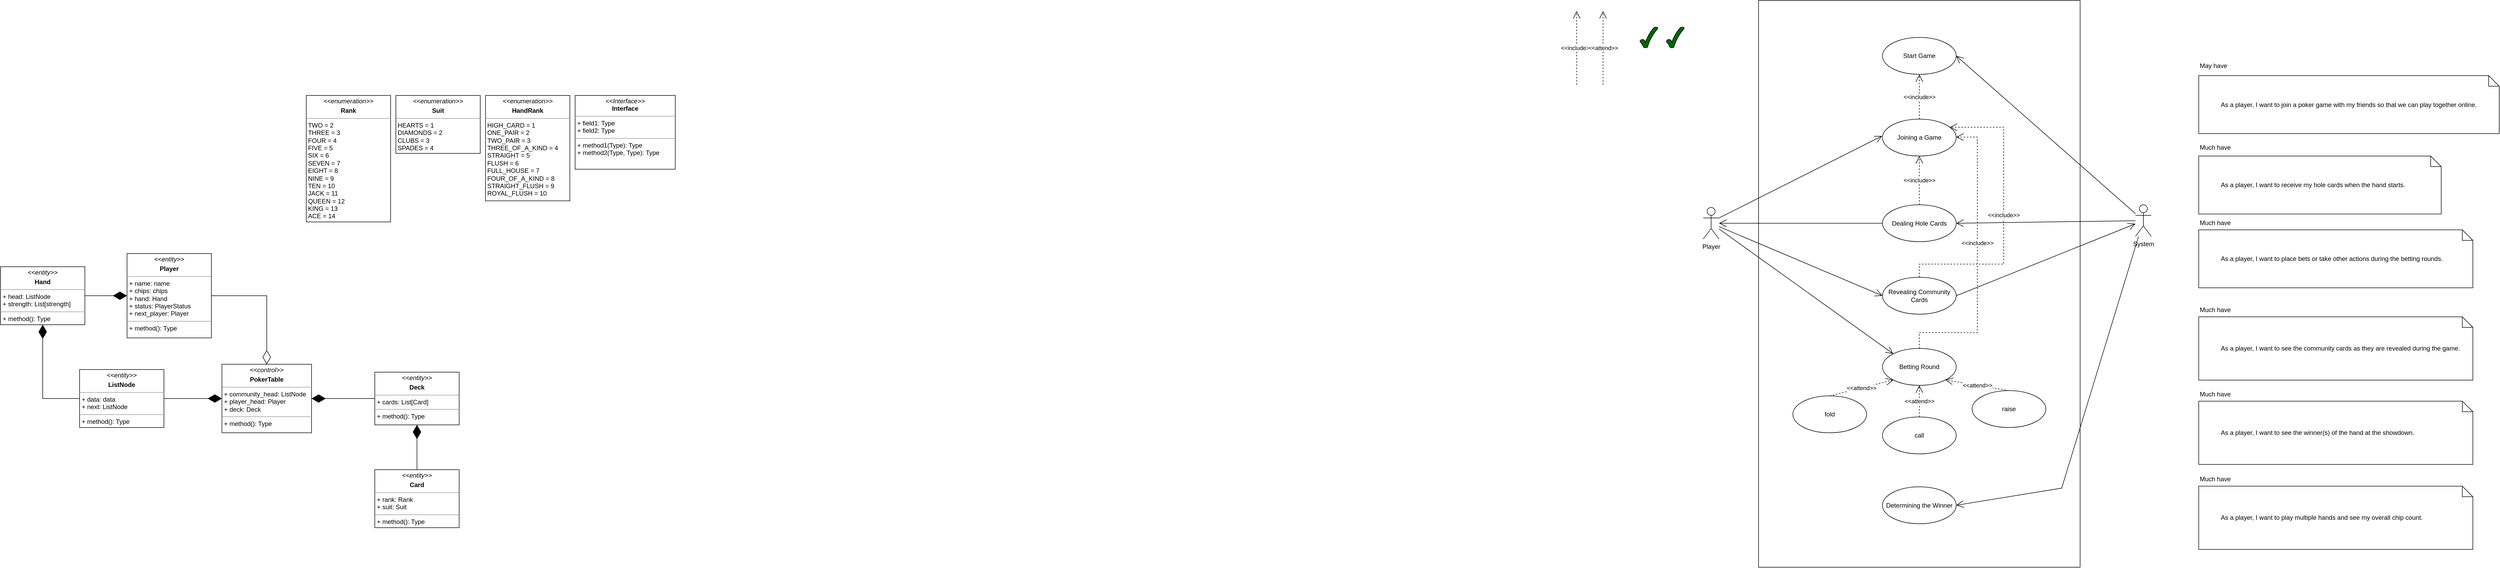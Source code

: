 <mxfile version="21.6.9" type="github">
  <diagram name="Page-1" id="uVypQQDLNSSu0vE7qaki">
    <mxGraphModel dx="1947" dy="1677" grid="1" gridSize="10" guides="1" tooltips="1" connect="1" arrows="1" fold="1" page="1" pageScale="1" pageWidth="850" pageHeight="1100" math="0" shadow="0">
      <root>
        <mxCell id="0" />
        <mxCell id="1" parent="0" />
        <mxCell id="BQRaxgCQvnD2v8AD4hpp-24" value="" style="verticalLabelPosition=bottom;verticalAlign=top;html=1;shape=mxgraph.basic.rect;fillColor2=none;strokeWidth=1;size=0;indent=5;fillColor=none;movable=1;resizable=1;rotatable=1;deletable=1;editable=1;locked=0;connectable=1;" parent="1" vertex="1">
          <mxGeometry x="2795" y="-950" width="610" height="1075" as="geometry" />
        </mxCell>
        <mxCell id="7NxPG_Tq_mu3tRVLG-84-17" value="&lt;p style=&quot;margin:0px;margin-top:4px;text-align:center;&quot;&gt;&lt;i&gt;&amp;lt;&amp;lt;Interface&amp;gt;&amp;gt;&lt;/i&gt;&lt;br/&gt;&lt;b&gt;Interface&lt;/b&gt;&lt;/p&gt;&lt;hr size=&quot;1&quot;/&gt;&lt;p style=&quot;margin:0px;margin-left:4px;&quot;&gt;+ field1: Type&lt;br/&gt;+ field2: Type&lt;/p&gt;&lt;hr size=&quot;1&quot;/&gt;&lt;p style=&quot;margin:0px;margin-left:4px;&quot;&gt;+ method1(Type): Type&lt;br/&gt;+ method2(Type, Type): Type&lt;/p&gt;" style="verticalAlign=top;align=left;overflow=fill;fontSize=12;fontFamily=Helvetica;html=1;whiteSpace=wrap;" parent="1" vertex="1">
          <mxGeometry x="550" y="-770" width="190" height="140" as="geometry" />
        </mxCell>
        <mxCell id="7NxPG_Tq_mu3tRVLG-84-18" value="&lt;p style=&quot;margin:0px;margin-top:4px;text-align:center;&quot;&gt;&lt;i style=&quot;border-color: var(--border-color);&quot;&gt;&amp;lt;&amp;lt;control&amp;gt;&amp;gt;&lt;/i&gt;&lt;b style=&quot;&quot;&gt;&lt;br&gt;&lt;/b&gt;&lt;/p&gt;&lt;p style=&quot;margin:0px;margin-top:4px;text-align:center;&quot;&gt;&lt;b&gt;PokerTable&lt;/b&gt;&lt;/p&gt;&lt;hr size=&quot;1&quot;&gt;&lt;p style=&quot;margin:0px;margin-left:4px;&quot;&gt;+ community_head: ListNode&lt;/p&gt;&lt;p style=&quot;margin:0px;margin-left:4px;&quot;&gt;+ player_head: Player&lt;br&gt;&lt;/p&gt;&lt;p style=&quot;margin:0px;margin-left:4px;&quot;&gt;+ deck: Deck&lt;/p&gt;&lt;hr size=&quot;1&quot;&gt;&lt;p style=&quot;margin:0px;margin-left:4px;&quot;&gt;+ method(): Type&lt;/p&gt;" style="verticalAlign=top;align=left;overflow=fill;fontSize=12;fontFamily=Helvetica;html=1;whiteSpace=wrap;" parent="1" vertex="1">
          <mxGeometry x="-120" y="-260" width="170" height="130" as="geometry" />
        </mxCell>
        <mxCell id="7NxPG_Tq_mu3tRVLG-84-19" value="&lt;p style=&quot;margin:0px;margin-top:4px;text-align:center;&quot;&gt;&lt;i style=&quot;border-color: var(--border-color);&quot;&gt;&amp;lt;&amp;lt;entity&amp;gt;&amp;gt;&lt;/i&gt;&lt;b style=&quot;&quot;&gt;&lt;br&gt;&lt;/b&gt;&lt;/p&gt;&lt;p style=&quot;margin:0px;margin-top:4px;text-align:center;&quot;&gt;&lt;b&gt;Player&lt;/b&gt;&lt;/p&gt;&lt;hr size=&quot;1&quot;&gt;&lt;p style=&quot;margin:0px;margin-left:4px;&quot;&gt;+ name: name&lt;/p&gt;&lt;p style=&quot;margin:0px;margin-left:4px;&quot;&gt;+ chips: chips&lt;br&gt;&lt;/p&gt;&lt;p style=&quot;margin:0px;margin-left:4px;&quot;&gt;+ hand: Hand&lt;br&gt;&lt;/p&gt;&lt;p style=&quot;margin:0px;margin-left:4px;&quot;&gt;+ status: PlayerStatus&lt;br&gt;&lt;/p&gt;&lt;p style=&quot;margin:0px;margin-left:4px;&quot;&gt;+ next_player: Player&lt;br&gt;&lt;/p&gt;&lt;hr size=&quot;1&quot;&gt;&lt;p style=&quot;margin:0px;margin-left:4px;&quot;&gt;+ method(): Type&lt;/p&gt;" style="verticalAlign=top;align=left;overflow=fill;fontSize=12;fontFamily=Helvetica;html=1;whiteSpace=wrap;" parent="1" vertex="1">
          <mxGeometry x="-300" y="-470" width="160" height="160" as="geometry" />
        </mxCell>
        <mxCell id="7NxPG_Tq_mu3tRVLG-84-26" style="edgeStyle=orthogonalEdgeStyle;rounded=0;orthogonalLoop=1;jettySize=auto;html=1;exitX=0.5;exitY=1;exitDx=0;exitDy=0;" parent="1" edge="1">
          <mxGeometry relative="1" as="geometry">
            <mxPoint x="330.0" y="-620" as="sourcePoint" />
            <mxPoint x="330.0" y="-620" as="targetPoint" />
          </mxGeometry>
        </mxCell>
        <mxCell id="7NxPG_Tq_mu3tRVLG-84-27" value="&lt;p style=&quot;margin:0px;margin-top:4px;text-align:center;&quot;&gt;&lt;i style=&quot;border-color: var(--border-color);&quot;&gt;&amp;lt;&amp;lt;enumeration&amp;gt;&amp;gt;&lt;/i&gt;&lt;b style=&quot;&quot;&gt;&lt;br&gt;&lt;/b&gt;&lt;/p&gt;&lt;p style=&quot;margin:0px;margin-top:4px;text-align:center;&quot;&gt;&lt;b&gt;Rank&lt;/b&gt;&lt;/p&gt;&lt;hr size=&quot;1&quot;&gt;&amp;nbsp;TWO = 2&lt;br&gt;&amp;nbsp;THREE = 3&lt;br&gt;&amp;nbsp;FOUR = 4&lt;br&gt;&amp;nbsp;FIVE = 5&lt;br&gt;&amp;nbsp;SIX = 6&lt;br&gt;&amp;nbsp;SEVEN = 7&lt;br&gt;&amp;nbsp;EIGHT = 8&lt;br&gt;&amp;nbsp;NINE = 9&lt;br&gt;&amp;nbsp;TEN = 10&lt;br&gt;&amp;nbsp;JACK = 11&lt;br&gt;&amp;nbsp;QUEEN = 12&lt;br&gt;&amp;nbsp;KING = 13&lt;br&gt;&amp;nbsp;ACE = 14&lt;br&gt;&lt;br&gt;&lt;p style=&quot;margin:0px;margin-left:4px;&quot;&gt;&lt;/p&gt;" style="verticalAlign=top;align=left;overflow=fill;fontSize=12;fontFamily=Helvetica;html=1;whiteSpace=wrap;" parent="1" vertex="1">
          <mxGeometry x="40" y="-770" width="160" height="240" as="geometry" />
        </mxCell>
        <mxCell id="7NxPG_Tq_mu3tRVLG-84-29" value="&lt;p style=&quot;margin:0px;margin-top:4px;text-align:center;&quot;&gt;&lt;i style=&quot;border-color: var(--border-color);&quot;&gt;&amp;lt;&amp;lt;entity&amp;gt;&amp;gt;&lt;/i&gt;&lt;b style=&quot;&quot;&gt;&lt;br&gt;&lt;/b&gt;&lt;/p&gt;&lt;p style=&quot;margin:0px;margin-top:4px;text-align:center;&quot;&gt;&lt;b&gt;ListNode&lt;/b&gt;&lt;/p&gt;&lt;hr size=&quot;1&quot;&gt;&lt;p style=&quot;margin:0px;margin-left:4px;&quot;&gt;+ data: data&lt;/p&gt;&lt;p style=&quot;margin: 0px 0px 0px 4px;&quot;&gt;+ next: ListNode&lt;br&gt;&lt;/p&gt;&lt;hr size=&quot;1&quot;&gt;&lt;p style=&quot;margin:0px;margin-left:4px;&quot;&gt;+ method(): Type&lt;/p&gt;" style="verticalAlign=top;align=left;overflow=fill;fontSize=12;fontFamily=Helvetica;html=1;whiteSpace=wrap;" parent="1" vertex="1">
          <mxGeometry x="-390" y="-250" width="160" height="110" as="geometry" />
        </mxCell>
        <mxCell id="lx3yEEKkzTqISbTK3qfr-2" value="&lt;p style=&quot;margin:0px;margin-top:4px;text-align:center;&quot;&gt;&lt;i style=&quot;border-color: var(--border-color);&quot;&gt;&amp;lt;&amp;lt;enumeration&amp;gt;&amp;gt;&lt;/i&gt;&lt;b style=&quot;&quot;&gt;&lt;br&gt;&lt;/b&gt;&lt;/p&gt;&lt;p style=&quot;margin:0px;margin-top:4px;text-align:center;&quot;&gt;&lt;b&gt;Suit&lt;/b&gt;&lt;/p&gt;&lt;hr size=&quot;1&quot;&gt;&amp;nbsp;HEARTS = 1&lt;br style=&quot;border-color: var(--border-color);&quot;&gt;&amp;nbsp;DIAMONDS = 2&lt;br style=&quot;border-color: var(--border-color);&quot;&gt;&amp;nbsp;CLUBS = 3&lt;br style=&quot;border-color: var(--border-color);&quot;&gt;&amp;nbsp;SPADES = 4&lt;br&gt;&lt;br&gt;&lt;br&gt;&lt;p style=&quot;margin:0px;margin-left:4px;&quot;&gt;&lt;/p&gt;" style="verticalAlign=top;align=left;overflow=fill;fontSize=12;fontFamily=Helvetica;html=1;whiteSpace=wrap;" parent="1" vertex="1">
          <mxGeometry x="210" y="-770" width="160" height="110" as="geometry" />
        </mxCell>
        <mxCell id="lx3yEEKkzTqISbTK3qfr-3" value="&lt;p style=&quot;margin:0px;margin-top:4px;text-align:center;&quot;&gt;&lt;i style=&quot;border-color: var(--border-color);&quot;&gt;&amp;lt;&amp;lt;enumeration&amp;gt;&amp;gt;&lt;/i&gt;&lt;b style=&quot;&quot;&gt;&lt;br&gt;&lt;/b&gt;&lt;/p&gt;&lt;p style=&quot;margin:0px;margin-top:4px;text-align:center;&quot;&gt;&lt;b style=&quot;border-color: var(--border-color);&quot;&gt;HandRank&lt;/b&gt;&lt;br&gt;&lt;/p&gt;&lt;hr size=&quot;1&quot;&gt;&amp;nbsp;HIGH_CARD = 1&lt;br style=&quot;border-color: var(--border-color);&quot;&gt;&amp;nbsp;ONE_PAIR = 2&lt;br style=&quot;border-color: var(--border-color);&quot;&gt;&amp;nbsp;TWO_PAIR = 3&lt;br style=&quot;border-color: var(--border-color);&quot;&gt;&amp;nbsp;THREE_OF_A_KIND = 4&lt;br&gt;&amp;nbsp;STRAIGHT = 5&lt;br&gt;&amp;nbsp;FLUSH = 6&lt;br&gt;&amp;nbsp;FULL_HOUSE = 7&lt;br&gt;&amp;nbsp;FOUR_OF_A_KIND = 8&lt;br style=&quot;border-color: var(--border-color);&quot;&gt;&amp;nbsp;STRAIGHT_FLUSH = 9&lt;br&gt;&amp;nbsp;ROYAL_FLUSH = 10&lt;br style=&quot;border-color: var(--border-color);&quot;&gt;&lt;p style=&quot;margin:0px;margin-left:4px;&quot;&gt;&lt;/p&gt;" style="verticalAlign=top;align=left;overflow=fill;fontSize=12;fontFamily=Helvetica;html=1;whiteSpace=wrap;" parent="1" vertex="1">
          <mxGeometry x="380" y="-770" width="160" height="200" as="geometry" />
        </mxCell>
        <mxCell id="lx3yEEKkzTqISbTK3qfr-10" value="&lt;p style=&quot;margin:0px;margin-top:4px;text-align:center;&quot;&gt;&lt;i style=&quot;border-color: var(--border-color);&quot;&gt;&amp;lt;&amp;lt;entity&amp;gt;&amp;gt;&lt;/i&gt;&lt;b style=&quot;&quot;&gt;&lt;br&gt;&lt;/b&gt;&lt;/p&gt;&lt;p style=&quot;margin:0px;margin-top:4px;text-align:center;&quot;&gt;&lt;b&gt;Deck&lt;/b&gt;&lt;/p&gt;&lt;hr size=&quot;1&quot;&gt;&lt;p style=&quot;margin:0px;margin-left:4px;&quot;&gt;+ cards: List[Card]&lt;/p&gt;&lt;hr size=&quot;1&quot;&gt;&lt;p style=&quot;margin:0px;margin-left:4px;&quot;&gt;+ method(): Type&lt;/p&gt;" style="verticalAlign=top;align=left;overflow=fill;fontSize=12;fontFamily=Helvetica;html=1;whiteSpace=wrap;" parent="1" vertex="1">
          <mxGeometry x="170" y="-245" width="160" height="100" as="geometry" />
        </mxCell>
        <mxCell id="lx3yEEKkzTqISbTK3qfr-11" value="&lt;p style=&quot;margin:0px;margin-top:4px;text-align:center;&quot;&gt;&lt;i style=&quot;border-color: var(--border-color);&quot;&gt;&amp;lt;&amp;lt;entity&amp;gt;&amp;gt;&lt;/i&gt;&lt;b style=&quot;&quot;&gt;&lt;br&gt;&lt;/b&gt;&lt;/p&gt;&lt;p style=&quot;margin:0px;margin-top:4px;text-align:center;&quot;&gt;&lt;b&gt;Hand&lt;/b&gt;&lt;/p&gt;&lt;hr size=&quot;1&quot;&gt;&lt;p style=&quot;border-color: var(--border-color); margin: 0px 0px 0px 4px;&quot;&gt;+ head: ListNode&lt;/p&gt;&lt;p style=&quot;border-color: var(--border-color); margin: 0px 0px 0px 4px;&quot;&gt;+ strength: List[strength]&lt;/p&gt;&lt;hr size=&quot;1&quot;&gt;&lt;p style=&quot;margin:0px;margin-left:4px;&quot;&gt;+ method(): Type&lt;/p&gt;" style="verticalAlign=top;align=left;overflow=fill;fontSize=12;fontFamily=Helvetica;html=1;whiteSpace=wrap;" parent="1" vertex="1">
          <mxGeometry x="-540" y="-445" width="160" height="110" as="geometry" />
        </mxCell>
        <mxCell id="lx3yEEKkzTqISbTK3qfr-12" value="&lt;p style=&quot;margin:0px;margin-top:4px;text-align:center;&quot;&gt;&lt;i style=&quot;border-color: var(--border-color);&quot;&gt;&amp;lt;&amp;lt;entity&amp;gt;&amp;gt;&lt;/i&gt;&lt;b style=&quot;&quot;&gt;&lt;br&gt;&lt;/b&gt;&lt;/p&gt;&lt;p style=&quot;margin:0px;margin-top:4px;text-align:center;&quot;&gt;&lt;b style=&quot;border-color: var(--border-color);&quot;&gt;Card&lt;/b&gt;&lt;br&gt;&lt;/p&gt;&lt;hr size=&quot;1&quot;&gt;&lt;p style=&quot;border-color: var(--border-color); margin: 0px 0px 0px 4px;&quot;&gt;+ rank: Rank&lt;/p&gt;&lt;p style=&quot;border-color: var(--border-color); margin: 0px 0px 0px 4px;&quot;&gt;+ suit: Suit&lt;/p&gt;&lt;hr size=&quot;1&quot;&gt;&lt;p style=&quot;margin:0px;margin-left:4px;&quot;&gt;+ method(): Type&lt;/p&gt;" style="verticalAlign=top;align=left;overflow=fill;fontSize=12;fontFamily=Helvetica;html=1;whiteSpace=wrap;" parent="1" vertex="1">
          <mxGeometry x="170" y="-60" width="160" height="110" as="geometry" />
        </mxCell>
        <mxCell id="lx3yEEKkzTqISbTK3qfr-14" value="" style="endArrow=diamondThin;endFill=1;endSize=24;html=1;rounded=0;exitX=0.5;exitY=0;exitDx=0;exitDy=0;entryX=0.5;entryY=1;entryDx=0;entryDy=0;" parent="1" source="lx3yEEKkzTqISbTK3qfr-12" target="lx3yEEKkzTqISbTK3qfr-10" edge="1">
          <mxGeometry width="160" relative="1" as="geometry">
            <mxPoint x="195" as="sourcePoint" />
            <mxPoint x="275" y="-20" as="targetPoint" />
          </mxGeometry>
        </mxCell>
        <mxCell id="lx3yEEKkzTqISbTK3qfr-17" value="" style="endArrow=diamondThin;endFill=1;endSize=24;html=1;rounded=0;entryX=0;entryY=0.5;entryDx=0;entryDy=0;exitX=1;exitY=0.5;exitDx=0;exitDy=0;" parent="1" source="lx3yEEKkzTqISbTK3qfr-11" target="7NxPG_Tq_mu3tRVLG-84-19" edge="1">
          <mxGeometry width="160" relative="1" as="geometry">
            <mxPoint x="-410" y="-75" as="sourcePoint" />
            <mxPoint x="-250" y="-75" as="targetPoint" />
          </mxGeometry>
        </mxCell>
        <mxCell id="lx3yEEKkzTqISbTK3qfr-20" value="" style="endArrow=diamondThin;endFill=1;endSize=24;html=1;rounded=0;entryX=1;entryY=0.5;entryDx=0;entryDy=0;exitX=0;exitY=0.5;exitDx=0;exitDy=0;" parent="1" source="lx3yEEKkzTqISbTK3qfr-10" target="7NxPG_Tq_mu3tRVLG-84-18" edge="1">
          <mxGeometry width="160" relative="1" as="geometry">
            <mxPoint x="-70" y="-80" as="sourcePoint" />
            <mxPoint x="90" y="-80" as="targetPoint" />
            <Array as="points" />
          </mxGeometry>
        </mxCell>
        <mxCell id="lx3yEEKkzTqISbTK3qfr-21" value="" style="endArrow=diamondThin;endFill=0;endSize=24;html=1;rounded=0;entryX=0.5;entryY=0;entryDx=0;entryDy=0;exitX=1;exitY=0.5;exitDx=0;exitDy=0;" parent="1" source="7NxPG_Tq_mu3tRVLG-84-19" target="7NxPG_Tq_mu3tRVLG-84-18" edge="1">
          <mxGeometry width="160" relative="1" as="geometry">
            <mxPoint x="-70" y="-400" as="sourcePoint" />
            <mxPoint x="90" y="-400" as="targetPoint" />
            <Array as="points">
              <mxPoint x="-35" y="-390" />
            </Array>
          </mxGeometry>
        </mxCell>
        <mxCell id="BQRaxgCQvnD2v8AD4hpp-1" value="" style="endArrow=diamondThin;endFill=1;endSize=24;html=1;rounded=0;entryX=0.5;entryY=1;entryDx=0;entryDy=0;exitX=0;exitY=0.5;exitDx=0;exitDy=0;" parent="1" source="7NxPG_Tq_mu3tRVLG-84-29" target="lx3yEEKkzTqISbTK3qfr-11" edge="1">
          <mxGeometry width="160" relative="1" as="geometry">
            <mxPoint x="-390" y="-260" as="sourcePoint" />
            <mxPoint x="-300" y="-260" as="targetPoint" />
            <Array as="points">
              <mxPoint x="-460" y="-195" />
            </Array>
          </mxGeometry>
        </mxCell>
        <mxCell id="BQRaxgCQvnD2v8AD4hpp-2" value="" style="endArrow=diamondThin;endFill=1;endSize=24;html=1;rounded=0;entryX=0;entryY=0.5;entryDx=0;entryDy=0;exitX=1;exitY=0.5;exitDx=0;exitDy=0;" parent="1" source="7NxPG_Tq_mu3tRVLG-84-29" target="7NxPG_Tq_mu3tRVLG-84-18" edge="1">
          <mxGeometry width="160" relative="1" as="geometry">
            <mxPoint x="-230" y="-190" as="sourcePoint" />
            <mxPoint x="-140" y="-190" as="targetPoint" />
          </mxGeometry>
        </mxCell>
        <mxCell id="BQRaxgCQvnD2v8AD4hpp-8" value="&lt;blockquote style=&quot;margin: 0 0 0 40px; border: none; padding: 0px;&quot;&gt;As a player, I want to see the community cards as they are revealed during the game.&lt;br&gt;&lt;/blockquote&gt;" style="shape=note;size=20;whiteSpace=wrap;html=1;align=left;fillColor=none;" parent="1" vertex="1">
          <mxGeometry x="3630" y="-350" width="520" height="120" as="geometry" />
        </mxCell>
        <mxCell id="BQRaxgCQvnD2v8AD4hpp-17" value="Player" style="shape=umlActor;verticalLabelPosition=bottom;verticalAlign=top;html=1;" parent="1" vertex="1">
          <mxGeometry x="2690" y="-557.5" width="30" height="60" as="geometry" />
        </mxCell>
        <mxCell id="BQRaxgCQvnD2v8AD4hpp-19" value="Betting Round" style="ellipse;whiteSpace=wrap;html=1;" parent="1" vertex="1">
          <mxGeometry x="3030" y="-290" width="140" height="70" as="geometry" />
        </mxCell>
        <mxCell id="BQRaxgCQvnD2v8AD4hpp-21" value="" style="endArrow=open;endFill=1;endSize=12;html=1;rounded=0;entryX=-0.004;entryY=0.457;entryDx=0;entryDy=0;entryPerimeter=0;exitX=1;exitY=0.333;exitDx=0;exitDy=0;exitPerimeter=0;" parent="1" source="BQRaxgCQvnD2v8AD4hpp-17" target="BQRaxgCQvnD2v8AD4hpp-27" edge="1">
          <mxGeometry width="160" relative="1" as="geometry">
            <mxPoint x="2770" y="-630" as="sourcePoint" />
            <mxPoint x="2770" y="-620" as="targetPoint" />
          </mxGeometry>
        </mxCell>
        <mxCell id="BQRaxgCQvnD2v8AD4hpp-25" value="System" style="shape=umlActor;verticalLabelPosition=bottom;verticalAlign=top;html=1;" parent="1" vertex="1">
          <mxGeometry x="3510" y="-562.5" width="30" height="60" as="geometry" />
        </mxCell>
        <mxCell id="BQRaxgCQvnD2v8AD4hpp-27" value="Joining a Game" style="ellipse;whiteSpace=wrap;html=1;" parent="1" vertex="1">
          <mxGeometry x="3030" y="-725" width="140" height="70" as="geometry" />
        </mxCell>
        <mxCell id="BQRaxgCQvnD2v8AD4hpp-37" value="raise" style="ellipse;whiteSpace=wrap;html=1;" parent="1" vertex="1">
          <mxGeometry x="3200" y="-210" width="140" height="70" as="geometry" />
        </mxCell>
        <mxCell id="BQRaxgCQvnD2v8AD4hpp-38" value="call" style="ellipse;whiteSpace=wrap;html=1;" parent="1" vertex="1">
          <mxGeometry x="3030" y="-160" width="140" height="70" as="geometry" />
        </mxCell>
        <mxCell id="BQRaxgCQvnD2v8AD4hpp-39" value="fold" style="ellipse;whiteSpace=wrap;html=1;" parent="1" vertex="1">
          <mxGeometry x="2860" y="-200" width="140" height="70" as="geometry" />
        </mxCell>
        <mxCell id="BQRaxgCQvnD2v8AD4hpp-41" value="&amp;lt;&amp;lt;attend&amp;gt;&amp;gt;" style="endArrow=open;endSize=12;dashed=1;html=1;rounded=0;exitX=0.5;exitY=0;exitDx=0;exitDy=0;entryX=1;entryY=1;entryDx=0;entryDy=0;" parent="1" source="BQRaxgCQvnD2v8AD4hpp-37" target="BQRaxgCQvnD2v8AD4hpp-19" edge="1">
          <mxGeometry width="160" relative="1" as="geometry">
            <mxPoint x="3200" y="-181.5" as="sourcePoint" />
            <mxPoint x="3200" y="-257.5" as="targetPoint" />
          </mxGeometry>
        </mxCell>
        <mxCell id="BQRaxgCQvnD2v8AD4hpp-42" value="&amp;lt;&amp;lt;attend&amp;gt;&amp;gt;" style="endArrow=open;endSize=12;dashed=1;html=1;rounded=0;entryX=0.5;entryY=1;entryDx=0;entryDy=0;exitX=0.5;exitY=0;exitDx=0;exitDy=0;" parent="1" source="BQRaxgCQvnD2v8AD4hpp-38" target="BQRaxgCQvnD2v8AD4hpp-19" edge="1">
          <mxGeometry width="160" relative="1" as="geometry">
            <mxPoint x="3180" y="-148.75" as="sourcePoint" />
            <mxPoint x="3250" y="-248.75" as="targetPoint" />
          </mxGeometry>
        </mxCell>
        <mxCell id="BQRaxgCQvnD2v8AD4hpp-44" value="&amp;lt;&amp;lt;attend&amp;gt;&amp;gt;" style="endArrow=open;endSize=12;dashed=1;html=1;rounded=0;exitX=0.5;exitY=0;exitDx=0;exitDy=0;entryX=0;entryY=1;entryDx=0;entryDy=0;" parent="1" source="BQRaxgCQvnD2v8AD4hpp-39" target="BQRaxgCQvnD2v8AD4hpp-19" edge="1">
          <mxGeometry width="160" relative="1" as="geometry">
            <mxPoint x="3160" y="-63.75" as="sourcePoint" />
            <mxPoint x="3270" y="-153.75" as="targetPoint" />
          </mxGeometry>
        </mxCell>
        <mxCell id="kD0prJSjj4pnY93BC7ym-3" value="" style="verticalLabelPosition=bottom;verticalAlign=top;html=1;shape=mxgraph.basic.tick;fillColor=#006600;" vertex="1" parent="1">
          <mxGeometry x="2620" y="-900" width="34" height="40" as="geometry" />
        </mxCell>
        <mxCell id="kD0prJSjj4pnY93BC7ym-7" value="Start Game" style="ellipse;whiteSpace=wrap;html=1;" vertex="1" parent="1">
          <mxGeometry x="3030" y="-880" width="140" height="70" as="geometry" />
        </mxCell>
        <mxCell id="kD0prJSjj4pnY93BC7ym-14" value="&lt;blockquote style=&quot;margin: 0 0 0 40px; border: none; padding: 0px;&quot;&gt;As a player, I want to join a poker game with my friends so that we can play together online.&lt;br&gt;&lt;/blockquote&gt;" style="shape=note;size=20;whiteSpace=wrap;html=1;align=left;fillColor=none;" vertex="1" parent="1">
          <mxGeometry x="3630" y="-807.5" width="570" height="110" as="geometry" />
        </mxCell>
        <mxCell id="kD0prJSjj4pnY93BC7ym-16" value="&lt;blockquote style=&quot;margin: 0 0 0 40px; border: none; padding: 0px;&quot;&gt;As a player, I want to receive my hole cards when the hand starts.&lt;br&gt;&lt;/blockquote&gt;" style="shape=note;size=20;whiteSpace=wrap;html=1;align=left;fillColor=none;" vertex="1" parent="1">
          <mxGeometry x="3630" y="-655" width="460" height="110" as="geometry" />
        </mxCell>
        <mxCell id="kD0prJSjj4pnY93BC7ym-17" value="&lt;blockquote style=&quot;margin: 0 0 0 40px; border: none; padding: 0px;&quot;&gt;As a player, I want to place bets or take other actions during the betting rounds.&lt;br&gt;&lt;/blockquote&gt;" style="shape=note;size=20;whiteSpace=wrap;html=1;align=left;fillColor=none;" vertex="1" parent="1">
          <mxGeometry x="3630" y="-515" width="520" height="110" as="geometry" />
        </mxCell>
        <mxCell id="kD0prJSjj4pnY93BC7ym-18" value="&lt;blockquote style=&quot;margin: 0 0 0 40px; border: none; padding: 0px;&quot;&gt;As a player, I want to see the winner(s) of the hand at the showdown.&lt;br&gt;&lt;/blockquote&gt;" style="shape=note;size=20;whiteSpace=wrap;html=1;align=left;fillColor=none;" vertex="1" parent="1">
          <mxGeometry x="3630" y="-190" width="520" height="120" as="geometry" />
        </mxCell>
        <mxCell id="kD0prJSjj4pnY93BC7ym-19" value="&lt;blockquote style=&quot;margin: 0 0 0 40px; border: none; padding: 0px;&quot;&gt;As a player, I want to play multiple hands and see my overall chip count.&lt;br&gt;&lt;/blockquote&gt;" style="shape=note;size=20;whiteSpace=wrap;html=1;align=left;fillColor=none;" vertex="1" parent="1">
          <mxGeometry x="3630" y="-28.75" width="520" height="120" as="geometry" />
        </mxCell>
        <mxCell id="kD0prJSjj4pnY93BC7ym-20" value="May have" style="text;whiteSpace=wrap;" vertex="1" parent="1">
          <mxGeometry x="3630" y="-840" width="80" height="27.5" as="geometry" />
        </mxCell>
        <mxCell id="kD0prJSjj4pnY93BC7ym-21" value="Much have" style="text;whiteSpace=wrap;" vertex="1" parent="1">
          <mxGeometry x="3630" y="-685" width="80" height="27.5" as="geometry" />
        </mxCell>
        <mxCell id="kD0prJSjj4pnY93BC7ym-22" value="Much have" style="text;whiteSpace=wrap;" vertex="1" parent="1">
          <mxGeometry x="3630" y="-542.5" width="80" height="27.5" as="geometry" />
        </mxCell>
        <mxCell id="kD0prJSjj4pnY93BC7ym-23" value="Much have" style="text;whiteSpace=wrap;" vertex="1" parent="1">
          <mxGeometry x="3630" y="-377.5" width="80" height="27.5" as="geometry" />
        </mxCell>
        <mxCell id="kD0prJSjj4pnY93BC7ym-24" value="Much have" style="text;whiteSpace=wrap;" vertex="1" parent="1">
          <mxGeometry x="3630" y="-217.5" width="80" height="27.5" as="geometry" />
        </mxCell>
        <mxCell id="kD0prJSjj4pnY93BC7ym-25" value="Much have" style="text;whiteSpace=wrap;" vertex="1" parent="1">
          <mxGeometry x="3630" y="-56.25" width="80" height="27.5" as="geometry" />
        </mxCell>
        <mxCell id="kD0prJSjj4pnY93BC7ym-27" value="&amp;lt;&amp;lt;include&amp;gt;&amp;gt;" style="endArrow=open;endSize=12;dashed=1;html=1;rounded=0;entryX=0.5;entryY=1;entryDx=0;entryDy=0;" edge="1" parent="1">
          <mxGeometry width="160" relative="1" as="geometry">
            <mxPoint x="2450" y="-790" as="sourcePoint" />
            <mxPoint x="2450" y="-930" as="targetPoint" />
          </mxGeometry>
        </mxCell>
        <mxCell id="kD0prJSjj4pnY93BC7ym-29" value="&amp;lt;&amp;lt;attend&amp;gt;&amp;gt;" style="endArrow=open;endSize=12;dashed=1;html=1;rounded=0;" edge="1" parent="1">
          <mxGeometry width="160" relative="1" as="geometry">
            <mxPoint x="2500" y="-790" as="sourcePoint" />
            <mxPoint x="2500" y="-930" as="targetPoint" />
          </mxGeometry>
        </mxCell>
        <mxCell id="kD0prJSjj4pnY93BC7ym-31" value="Dealing Hole Cards" style="ellipse;whiteSpace=wrap;html=1;" vertex="1" parent="1">
          <mxGeometry x="3030" y="-562.5" width="140" height="70" as="geometry" />
        </mxCell>
        <mxCell id="kD0prJSjj4pnY93BC7ym-32" value="" style="endArrow=open;endFill=1;endSize=12;html=1;rounded=0;entryX=1;entryY=0.5;entryDx=0;entryDy=0;" edge="1" parent="1" source="BQRaxgCQvnD2v8AD4hpp-25" target="kD0prJSjj4pnY93BC7ym-31">
          <mxGeometry width="160" relative="1" as="geometry">
            <mxPoint x="3480" y="-630" as="sourcePoint" />
            <mxPoint x="3440" y="-530" as="targetPoint" />
          </mxGeometry>
        </mxCell>
        <mxCell id="kD0prJSjj4pnY93BC7ym-35" value="&amp;lt;&amp;lt;include&amp;gt;&amp;gt;" style="endArrow=open;endSize=12;dashed=1;html=1;rounded=0;entryX=0.5;entryY=1;entryDx=0;entryDy=0;exitX=0.5;exitY=0;exitDx=0;exitDy=0;" edge="1" parent="1" source="kD0prJSjj4pnY93BC7ym-31" target="BQRaxgCQvnD2v8AD4hpp-27">
          <mxGeometry width="160" relative="1" as="geometry">
            <mxPoint x="3230" y="-587.5" as="sourcePoint" />
            <mxPoint x="3230" y="-702.5" as="targetPoint" />
          </mxGeometry>
        </mxCell>
        <mxCell id="kD0prJSjj4pnY93BC7ym-36" value="" style="endArrow=open;endFill=1;endSize=12;html=1;rounded=0;exitX=0;exitY=0.5;exitDx=0;exitDy=0;" edge="1" parent="1" source="kD0prJSjj4pnY93BC7ym-31" target="BQRaxgCQvnD2v8AD4hpp-17">
          <mxGeometry width="160" relative="1" as="geometry">
            <mxPoint x="2650.0" y="-345" as="sourcePoint" />
            <mxPoint x="2720" y="-625" as="targetPoint" />
          </mxGeometry>
        </mxCell>
        <mxCell id="kD0prJSjj4pnY93BC7ym-37" value="" style="endArrow=open;endFill=1;endSize=12;html=1;rounded=0;entryX=0;entryY=0;entryDx=0;entryDy=0;" edge="1" parent="1" source="BQRaxgCQvnD2v8AD4hpp-17" target="BQRaxgCQvnD2v8AD4hpp-19">
          <mxGeometry width="160" relative="1" as="geometry">
            <mxPoint x="2730" y="-640" as="sourcePoint" />
            <mxPoint x="2800" y="-500" as="targetPoint" />
          </mxGeometry>
        </mxCell>
        <mxCell id="kD0prJSjj4pnY93BC7ym-38" value="&amp;lt;&amp;lt;include&amp;gt;&amp;gt;" style="endArrow=open;endSize=12;dashed=1;html=1;rounded=0;entryX=1;entryY=0.5;entryDx=0;entryDy=0;edgeStyle=orthogonalEdgeStyle;" edge="1" parent="1" source="BQRaxgCQvnD2v8AD4hpp-19">
          <mxGeometry x="0.125" width="160" relative="1" as="geometry">
            <mxPoint x="3170" y="-412" as="sourcePoint" />
            <mxPoint x="3170" y="-691.04" as="targetPoint" />
            <Array as="points">
              <mxPoint x="3100" y="-320" />
              <mxPoint x="3210" y="-320" />
              <mxPoint x="3210" y="-691" />
            </Array>
            <mxPoint as="offset" />
          </mxGeometry>
        </mxCell>
        <mxCell id="kD0prJSjj4pnY93BC7ym-42" value="Revealing Community Cards" style="ellipse;whiteSpace=wrap;html=1;" vertex="1" parent="1">
          <mxGeometry x="3030" y="-425" width="140" height="70" as="geometry" />
        </mxCell>
        <mxCell id="kD0prJSjj4pnY93BC7ym-43" value="Determining the Winner" style="ellipse;whiteSpace=wrap;html=1;" vertex="1" parent="1">
          <mxGeometry x="3030" y="-27.5" width="140" height="70" as="geometry" />
        </mxCell>
        <mxCell id="kD0prJSjj4pnY93BC7ym-45" value="" style="endArrow=open;endFill=1;endSize=12;html=1;rounded=0;entryX=0;entryY=0.5;entryDx=0;entryDy=0;" edge="1" parent="1" source="BQRaxgCQvnD2v8AD4hpp-17" target="kD0prJSjj4pnY93BC7ym-42">
          <mxGeometry width="160" relative="1" as="geometry">
            <mxPoint x="2780" y="-510" as="sourcePoint" />
            <mxPoint x="3040" y="-372" as="targetPoint" />
          </mxGeometry>
        </mxCell>
        <mxCell id="kD0prJSjj4pnY93BC7ym-46" value="" style="endArrow=open;endFill=1;endSize=12;html=1;rounded=0;exitX=1;exitY=0.5;exitDx=0;exitDy=0;" edge="1" parent="1" source="kD0prJSjj4pnY93BC7ym-42" target="BQRaxgCQvnD2v8AD4hpp-25">
          <mxGeometry width="160" relative="1" as="geometry">
            <mxPoint x="3260" y="-455" as="sourcePoint" />
            <mxPoint x="3570" y="-530" as="targetPoint" />
          </mxGeometry>
        </mxCell>
        <mxCell id="kD0prJSjj4pnY93BC7ym-49" value="&amp;lt;&amp;lt;include&amp;gt;&amp;gt;" style="endArrow=open;endSize=12;dashed=1;html=1;rounded=0;entryX=0.911;entryY=0.22;entryDx=0;entryDy=0;edgeStyle=orthogonalEdgeStyle;exitX=0.5;exitY=0;exitDx=0;exitDy=0;entryPerimeter=0;" edge="1" parent="1" source="kD0prJSjj4pnY93BC7ym-42" target="BQRaxgCQvnD2v8AD4hpp-27">
          <mxGeometry x="0.019" width="160" relative="1" as="geometry">
            <mxPoint x="3179" y="-230" as="sourcePoint" />
            <mxPoint x="3180" y="-681.04" as="targetPoint" />
            <Array as="points">
              <mxPoint x="3100" y="-450" />
              <mxPoint x="3260" y="-450" />
              <mxPoint x="3260" y="-710" />
            </Array>
            <mxPoint as="offset" />
          </mxGeometry>
        </mxCell>
        <mxCell id="kD0prJSjj4pnY93BC7ym-52" value="" style="endArrow=open;endFill=1;endSize=12;html=1;rounded=0;entryX=1;entryY=0.5;entryDx=0;entryDy=0;" edge="1" parent="1" source="BQRaxgCQvnD2v8AD4hpp-25" target="kD0prJSjj4pnY93BC7ym-43">
          <mxGeometry width="160" relative="1" as="geometry">
            <mxPoint x="3570" y="-520" as="sourcePoint" />
            <mxPoint x="3360" y="-293" as="targetPoint" />
            <Array as="points">
              <mxPoint x="3370" y="-25" />
            </Array>
          </mxGeometry>
        </mxCell>
        <mxCell id="kD0prJSjj4pnY93BC7ym-53" value="" style="endArrow=open;endFill=1;endSize=12;html=1;rounded=0;entryX=1;entryY=0.5;entryDx=0;entryDy=0;" edge="1" parent="1" source="BQRaxgCQvnD2v8AD4hpp-25" target="kD0prJSjj4pnY93BC7ym-7">
          <mxGeometry width="160" relative="1" as="geometry">
            <mxPoint x="3510" y="-540" as="sourcePoint" />
            <mxPoint x="3170.0" y="-815" as="targetPoint" />
          </mxGeometry>
        </mxCell>
        <mxCell id="kD0prJSjj4pnY93BC7ym-54" value="&amp;lt;&amp;lt;include&amp;gt;&amp;gt;" style="endArrow=open;endSize=12;dashed=1;html=1;rounded=0;entryX=0.5;entryY=1;entryDx=0;entryDy=0;exitX=0.5;exitY=0;exitDx=0;exitDy=0;" edge="1" parent="1" source="BQRaxgCQvnD2v8AD4hpp-27" target="kD0prJSjj4pnY93BC7ym-7">
          <mxGeometry width="160" relative="1" as="geometry">
            <mxPoint x="2990" y="-697" as="sourcePoint" />
            <mxPoint x="2990" y="-790" as="targetPoint" />
          </mxGeometry>
        </mxCell>
        <mxCell id="kD0prJSjj4pnY93BC7ym-56" value="" style="verticalLabelPosition=bottom;verticalAlign=top;html=1;shape=mxgraph.basic.tick;fillColor=#006600;" vertex="1" parent="1">
          <mxGeometry x="2570" y="-900" width="34" height="40" as="geometry" />
        </mxCell>
      </root>
    </mxGraphModel>
  </diagram>
</mxfile>

